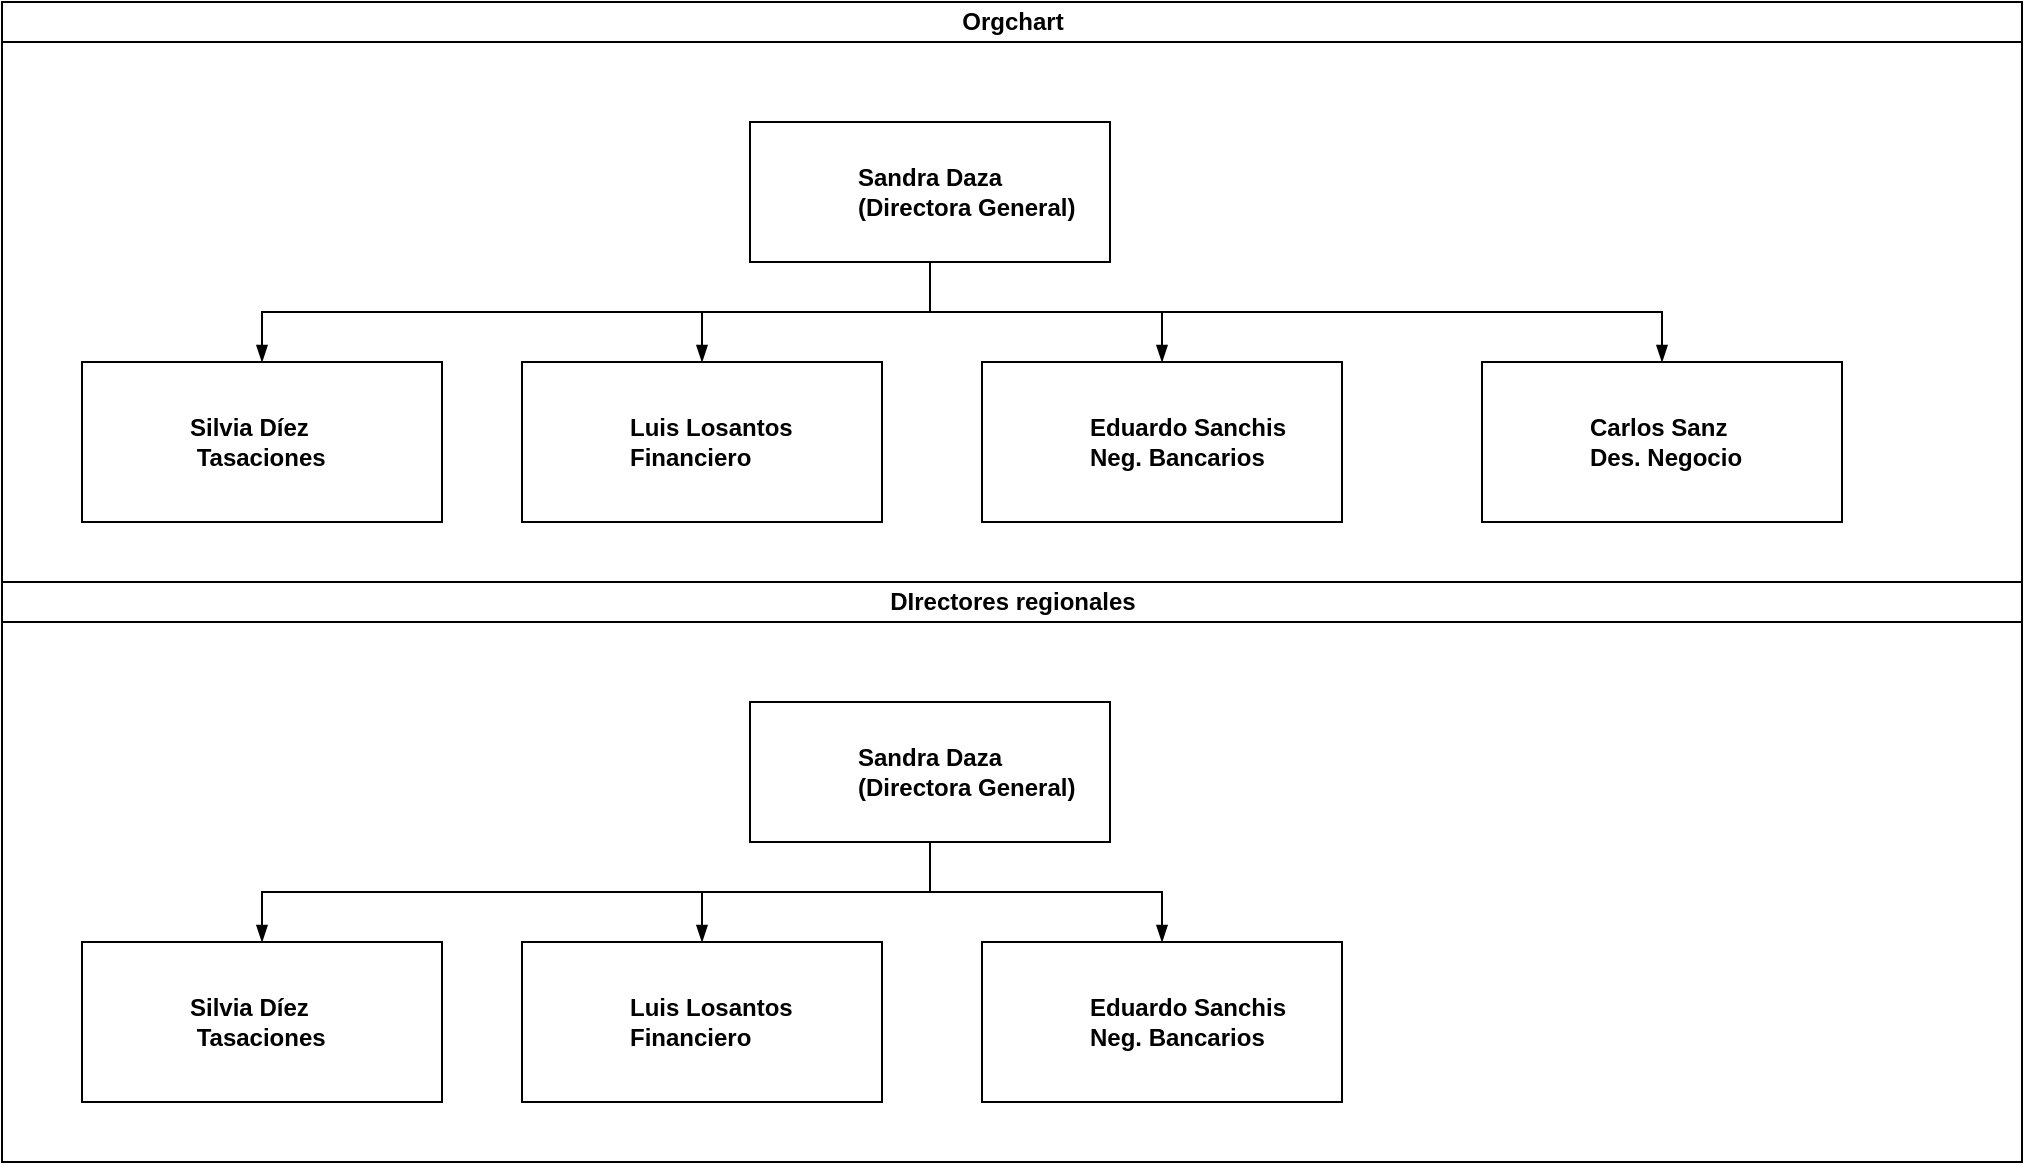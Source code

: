 <mxfile version="24.8.3">
  <diagram id="prtHgNgQTEPvFCAcTncT" name="Page-1">
    <mxGraphModel dx="1434" dy="772" grid="1" gridSize="10" guides="1" tooltips="1" connect="1" arrows="1" fold="1" page="1" pageScale="1" pageWidth="827" pageHeight="1169" math="0" shadow="0">
      <root>
        <mxCell id="0" />
        <mxCell id="1" parent="0" />
        <mxCell id="dNxyNK7c78bLwvsdeMH5-11" value="Orgchart" style="swimlane;html=1;startSize=20;horizontal=1;containerType=tree;glass=0;" parent="1" vertex="1">
          <mxGeometry x="40" y="80" width="1010" height="290" as="geometry" />
        </mxCell>
        <UserObject label="Sandra Daza (Directora General)" name="Tessa Miller" position="CFO" location="Office 1" email="me@example.com" placeholders="1" link="https://www.draw.io" id="dNxyNK7c78bLwvsdeMH5-12">
          <mxCell style="label;image=https://cdn3.iconfinder.com/data/icons/user-avatars-1/512/users-3-128.png;whiteSpace=wrap;html=1;rounded=0;glass=0;treeMoving=1;treeFolding=1;" parent="dNxyNK7c78bLwvsdeMH5-11" vertex="1">
            <mxGeometry x="374" y="60" width="180" height="70" as="geometry" />
          </mxCell>
        </UserObject>
        <mxCell id="dNxyNK7c78bLwvsdeMH5-13" value="" style="endArrow=blockThin;endFill=1;fontSize=11;edgeStyle=elbowEdgeStyle;elbow=vertical;rounded=0;" parent="dNxyNK7c78bLwvsdeMH5-11" source="dNxyNK7c78bLwvsdeMH5-12" target="dNxyNK7c78bLwvsdeMH5-14" edge="1">
          <mxGeometry relative="1" as="geometry" />
        </mxCell>
        <UserObject label="Silvia Díez&lt;br&gt;&amp;nbsp;Tasaciones" name="Edward Morrison" position="Brand Manager" location="Office 2" email="me@example.com" placeholders="1" link="https://www.draw.io" id="dNxyNK7c78bLwvsdeMH5-14">
          <mxCell style="label;image=https://cdn3.iconfinder.com/data/icons/user-avatars-1/512/users-10-3-128.png;whiteSpace=wrap;html=1;rounded=0;glass=0;treeFolding=1;treeMoving=1;" parent="dNxyNK7c78bLwvsdeMH5-11" vertex="1">
            <mxGeometry x="40" y="180" width="180" height="80" as="geometry" />
          </mxCell>
        </UserObject>
        <mxCell id="dNxyNK7c78bLwvsdeMH5-15" value="" style="endArrow=blockThin;endFill=1;fontSize=11;edgeStyle=elbowEdgeStyle;elbow=vertical;rounded=0;" parent="dNxyNK7c78bLwvsdeMH5-11" source="dNxyNK7c78bLwvsdeMH5-12" target="dNxyNK7c78bLwvsdeMH5-16" edge="1">
          <mxGeometry relative="1" as="geometry" />
        </mxCell>
        <UserObject label="Luis Losantos&lt;div&gt;Financiero&lt;/div&gt;" name="Evan Valet" position="HR Director" location="Office 4" email="me@example.com" placeholders="1" link="https://www.draw.io" id="dNxyNK7c78bLwvsdeMH5-16">
          <mxCell style="label;image=https://cdn3.iconfinder.com/data/icons/user-avatars-1/512/users-9-2-128.png;whiteSpace=wrap;html=1;rounded=0;glass=0;treeFolding=1;treeMoving=1;" parent="dNxyNK7c78bLwvsdeMH5-11" vertex="1">
            <mxGeometry x="260" y="180" width="180" height="80" as="geometry" />
          </mxCell>
        </UserObject>
        <mxCell id="dNxyNK7c78bLwvsdeMH5-17" value="" style="endArrow=blockThin;endFill=1;fontSize=11;edgeStyle=elbowEdgeStyle;elbow=vertical;rounded=0;" parent="dNxyNK7c78bLwvsdeMH5-11" source="dNxyNK7c78bLwvsdeMH5-12" target="dNxyNK7c78bLwvsdeMH5-18" edge="1">
          <mxGeometry relative="1" as="geometry" />
        </mxCell>
        <UserObject label="Eduardo Sanchis&lt;div&gt;Neg. Bancarios&lt;/div&gt;" name="Alison Donovan" position="System Admin" location="Office 3" email="me@example.com" placeholders="1" link="https://www.draw.io" id="dNxyNK7c78bLwvsdeMH5-18">
          <mxCell style="label;image=https://cdn3.iconfinder.com/data/icons/user-avatars-1/512/users-2-128.png;whiteSpace=wrap;html=1;rounded=0;glass=0;" parent="dNxyNK7c78bLwvsdeMH5-11" vertex="1">
            <mxGeometry x="490" y="180" width="180" height="80" as="geometry" />
          </mxCell>
        </UserObject>
        <UserObject label="&lt;div&gt;Carlos Sanz&lt;br&gt;Des. Negocio&lt;/div&gt;" name="Alison Donovan" position="System Admin" location="Office 3" email="me@example.com" placeholders="1" link="https://www.draw.io" id="4YnS9hPO0i0ltn64JBxv-1">
          <mxCell style="label;image=https://cdn3.iconfinder.com/data/icons/user-avatars-1/512/users-2-128.png;whiteSpace=wrap;html=1;rounded=0;glass=0;" vertex="1" parent="1">
            <mxGeometry x="780" y="260" width="180" height="80" as="geometry" />
          </mxCell>
        </UserObject>
        <mxCell id="4YnS9hPO0i0ltn64JBxv-2" value="" style="endArrow=blockThin;endFill=1;fontSize=11;edgeStyle=elbowEdgeStyle;elbow=vertical;rounded=0;" edge="1" parent="1" source="dNxyNK7c78bLwvsdeMH5-12" target="4YnS9hPO0i0ltn64JBxv-1">
          <mxGeometry relative="1" as="geometry">
            <mxPoint x="390" y="200" as="sourcePoint" />
            <mxPoint x="620" y="260" as="targetPoint" />
          </mxGeometry>
        </mxCell>
        <mxCell id="4YnS9hPO0i0ltn64JBxv-19" value="DIrectores regionales" style="swimlane;html=1;startSize=20;horizontal=1;containerType=tree;glass=0;" vertex="1" parent="1">
          <mxGeometry x="40" y="370" width="1010" height="290" as="geometry" />
        </mxCell>
        <UserObject label="Sandra Daza (Directora General)" name="Tessa Miller" position="CFO" location="Office 1" email="me@example.com" placeholders="1" link="https://www.draw.io" id="4YnS9hPO0i0ltn64JBxv-20">
          <mxCell style="label;image=https://cdn3.iconfinder.com/data/icons/user-avatars-1/512/users-3-128.png;whiteSpace=wrap;html=1;rounded=0;glass=0;treeMoving=1;treeFolding=1;" vertex="1" parent="4YnS9hPO0i0ltn64JBxv-19">
            <mxGeometry x="374" y="60" width="180" height="70" as="geometry" />
          </mxCell>
        </UserObject>
        <mxCell id="4YnS9hPO0i0ltn64JBxv-21" value="" style="endArrow=blockThin;endFill=1;fontSize=11;edgeStyle=elbowEdgeStyle;elbow=vertical;rounded=0;" edge="1" parent="4YnS9hPO0i0ltn64JBxv-19" source="4YnS9hPO0i0ltn64JBxv-20" target="4YnS9hPO0i0ltn64JBxv-22">
          <mxGeometry relative="1" as="geometry" />
        </mxCell>
        <UserObject label="Silvia Díez&lt;br&gt;&amp;nbsp;Tasaciones" name="Edward Morrison" position="Brand Manager" location="Office 2" email="me@example.com" placeholders="1" link="https://www.draw.io" id="4YnS9hPO0i0ltn64JBxv-22">
          <mxCell style="label;image=https://cdn3.iconfinder.com/data/icons/user-avatars-1/512/users-10-3-128.png;whiteSpace=wrap;html=1;rounded=0;glass=0;treeFolding=1;treeMoving=1;" vertex="1" parent="4YnS9hPO0i0ltn64JBxv-19">
            <mxGeometry x="40" y="180" width="180" height="80" as="geometry" />
          </mxCell>
        </UserObject>
        <mxCell id="4YnS9hPO0i0ltn64JBxv-23" value="" style="endArrow=blockThin;endFill=1;fontSize=11;edgeStyle=elbowEdgeStyle;elbow=vertical;rounded=0;" edge="1" parent="4YnS9hPO0i0ltn64JBxv-19" source="4YnS9hPO0i0ltn64JBxv-20" target="4YnS9hPO0i0ltn64JBxv-24">
          <mxGeometry relative="1" as="geometry" />
        </mxCell>
        <UserObject label="Luis Losantos&lt;div&gt;Financiero&lt;/div&gt;" name="Evan Valet" position="HR Director" location="Office 4" email="me@example.com" placeholders="1" link="https://www.draw.io" id="4YnS9hPO0i0ltn64JBxv-24">
          <mxCell style="label;image=https://cdn3.iconfinder.com/data/icons/user-avatars-1/512/users-9-2-128.png;whiteSpace=wrap;html=1;rounded=0;glass=0;treeFolding=1;treeMoving=1;" vertex="1" parent="4YnS9hPO0i0ltn64JBxv-19">
            <mxGeometry x="260" y="180" width="180" height="80" as="geometry" />
          </mxCell>
        </UserObject>
        <mxCell id="4YnS9hPO0i0ltn64JBxv-25" value="" style="endArrow=blockThin;endFill=1;fontSize=11;edgeStyle=elbowEdgeStyle;elbow=vertical;rounded=0;" edge="1" parent="4YnS9hPO0i0ltn64JBxv-19" source="4YnS9hPO0i0ltn64JBxv-20" target="4YnS9hPO0i0ltn64JBxv-26">
          <mxGeometry relative="1" as="geometry" />
        </mxCell>
        <UserObject label="Eduardo Sanchis&lt;div&gt;Neg. Bancarios&lt;/div&gt;" name="Alison Donovan" position="System Admin" location="Office 3" email="me@example.com" placeholders="1" link="https://www.draw.io" id="4YnS9hPO0i0ltn64JBxv-26">
          <mxCell style="label;image=https://cdn3.iconfinder.com/data/icons/user-avatars-1/512/users-2-128.png;whiteSpace=wrap;html=1;rounded=0;glass=0;" vertex="1" parent="4YnS9hPO0i0ltn64JBxv-19">
            <mxGeometry x="490" y="180" width="180" height="80" as="geometry" />
          </mxCell>
        </UserObject>
      </root>
    </mxGraphModel>
  </diagram>
</mxfile>

